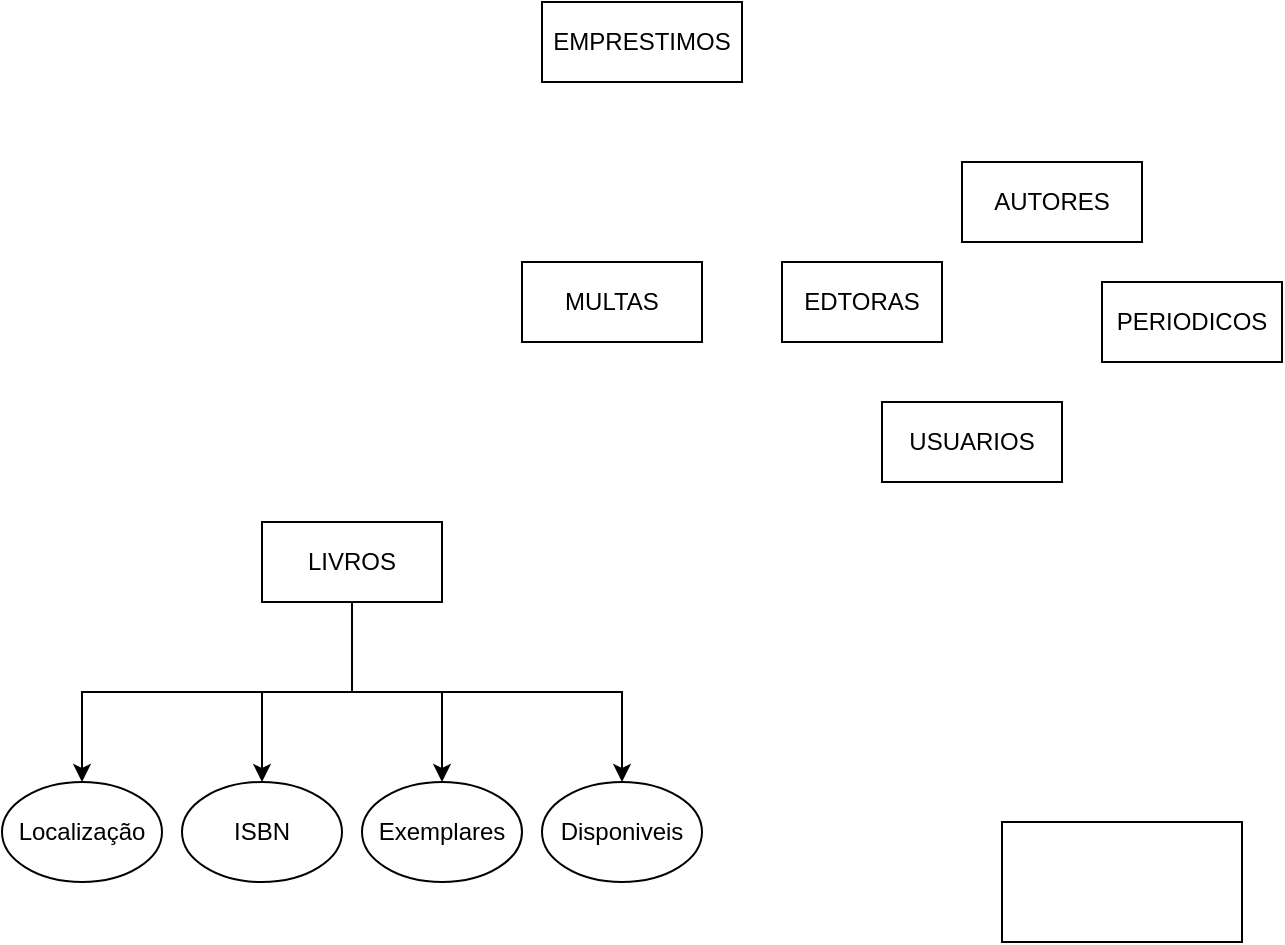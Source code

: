 <mxfile version="20.8.16" type="device"><diagram name="Página-1" id="mZrJhqkEzBQIvVVn0hZG"><mxGraphModel dx="1076" dy="788" grid="1" gridSize="10" guides="1" tooltips="1" connect="1" arrows="1" fold="1" page="1" pageScale="1" pageWidth="827" pageHeight="1169" math="0" shadow="0"><root><mxCell id="0"/><mxCell id="1" parent="0"/><mxCell id="8je5jAnZFZxm3ghUZYlp-22" value="Localização" style="ellipse;whiteSpace=wrap;html=1;" vertex="1" parent="1"><mxGeometry y="500" width="80" height="50" as="geometry"/></mxCell><mxCell id="8je5jAnZFZxm3ghUZYlp-24" value="ISBN" style="ellipse;whiteSpace=wrap;html=1;" vertex="1" parent="1"><mxGeometry x="90" y="500" width="80" height="50" as="geometry"/></mxCell><mxCell id="8je5jAnZFZxm3ghUZYlp-25" value="Exemplares" style="ellipse;whiteSpace=wrap;html=1;" vertex="1" parent="1"><mxGeometry x="180" y="500" width="80" height="50" as="geometry"/></mxCell><mxCell id="8je5jAnZFZxm3ghUZYlp-26" value="EDTORAS" style="rounded=0;whiteSpace=wrap;html=1;" vertex="1" parent="1"><mxGeometry x="390" y="240" width="80" height="40" as="geometry"/></mxCell><mxCell id="8je5jAnZFZxm3ghUZYlp-27" value="USUARIOS" style="rounded=0;whiteSpace=wrap;html=1;" vertex="1" parent="1"><mxGeometry x="440" y="310" width="90" height="40" as="geometry"/></mxCell><mxCell id="8je5jAnZFZxm3ghUZYlp-29" value="MULTAS" style="rounded=0;whiteSpace=wrap;html=1;" vertex="1" parent="1"><mxGeometry x="260" y="240" width="90" height="40" as="geometry"/></mxCell><mxCell id="8je5jAnZFZxm3ghUZYlp-30" value="EMPRESTIMOS" style="rounded=0;whiteSpace=wrap;html=1;" vertex="1" parent="1"><mxGeometry x="270" y="110" width="100" height="40" as="geometry"/></mxCell><mxCell id="8je5jAnZFZxm3ghUZYlp-52" style="edgeStyle=orthogonalEdgeStyle;rounded=0;orthogonalLoop=1;jettySize=auto;html=1;exitX=0.5;exitY=1;exitDx=0;exitDy=0;entryX=0.5;entryY=0;entryDx=0;entryDy=0;" edge="1" parent="1" source="8je5jAnZFZxm3ghUZYlp-31" target="8je5jAnZFZxm3ghUZYlp-22"><mxGeometry relative="1" as="geometry"/></mxCell><mxCell id="8je5jAnZFZxm3ghUZYlp-53" style="edgeStyle=orthogonalEdgeStyle;rounded=0;orthogonalLoop=1;jettySize=auto;html=1;exitX=0.5;exitY=1;exitDx=0;exitDy=0;entryX=0.5;entryY=0;entryDx=0;entryDy=0;" edge="1" parent="1" source="8je5jAnZFZxm3ghUZYlp-31" target="8je5jAnZFZxm3ghUZYlp-24"><mxGeometry relative="1" as="geometry"/></mxCell><mxCell id="8je5jAnZFZxm3ghUZYlp-54" style="edgeStyle=orthogonalEdgeStyle;rounded=0;orthogonalLoop=1;jettySize=auto;html=1;exitX=0.5;exitY=1;exitDx=0;exitDy=0;entryX=0.5;entryY=0;entryDx=0;entryDy=0;" edge="1" parent="1" source="8je5jAnZFZxm3ghUZYlp-31" target="8je5jAnZFZxm3ghUZYlp-25"><mxGeometry relative="1" as="geometry"/></mxCell><mxCell id="8je5jAnZFZxm3ghUZYlp-55" style="edgeStyle=orthogonalEdgeStyle;rounded=0;orthogonalLoop=1;jettySize=auto;html=1;exitX=0.5;exitY=1;exitDx=0;exitDy=0;entryX=0.5;entryY=0;entryDx=0;entryDy=0;" edge="1" parent="1" source="8je5jAnZFZxm3ghUZYlp-31" target="8je5jAnZFZxm3ghUZYlp-32"><mxGeometry relative="1" as="geometry"/></mxCell><mxCell id="8je5jAnZFZxm3ghUZYlp-31" value="LIVROS" style="rounded=0;whiteSpace=wrap;html=1;" vertex="1" parent="1"><mxGeometry x="130" y="370" width="90" height="40" as="geometry"/></mxCell><mxCell id="8je5jAnZFZxm3ghUZYlp-32" value="Disponiveis" style="ellipse;whiteSpace=wrap;html=1;" vertex="1" parent="1"><mxGeometry x="270" y="500" width="80" height="50" as="geometry"/></mxCell><mxCell id="8je5jAnZFZxm3ghUZYlp-38" value="PERIODICOS" style="rounded=0;whiteSpace=wrap;html=1;" vertex="1" parent="1"><mxGeometry x="550" y="250" width="90" height="40" as="geometry"/></mxCell><mxCell id="8je5jAnZFZxm3ghUZYlp-39" value="" style="rounded=0;whiteSpace=wrap;html=1;" vertex="1" parent="1"><mxGeometry x="500" y="520" width="120" height="60" as="geometry"/></mxCell><mxCell id="8je5jAnZFZxm3ghUZYlp-41" value="AUTORES" style="rounded=0;whiteSpace=wrap;html=1;" vertex="1" parent="1"><mxGeometry x="480" y="190" width="90" height="40" as="geometry"/></mxCell></root></mxGraphModel></diagram></mxfile>